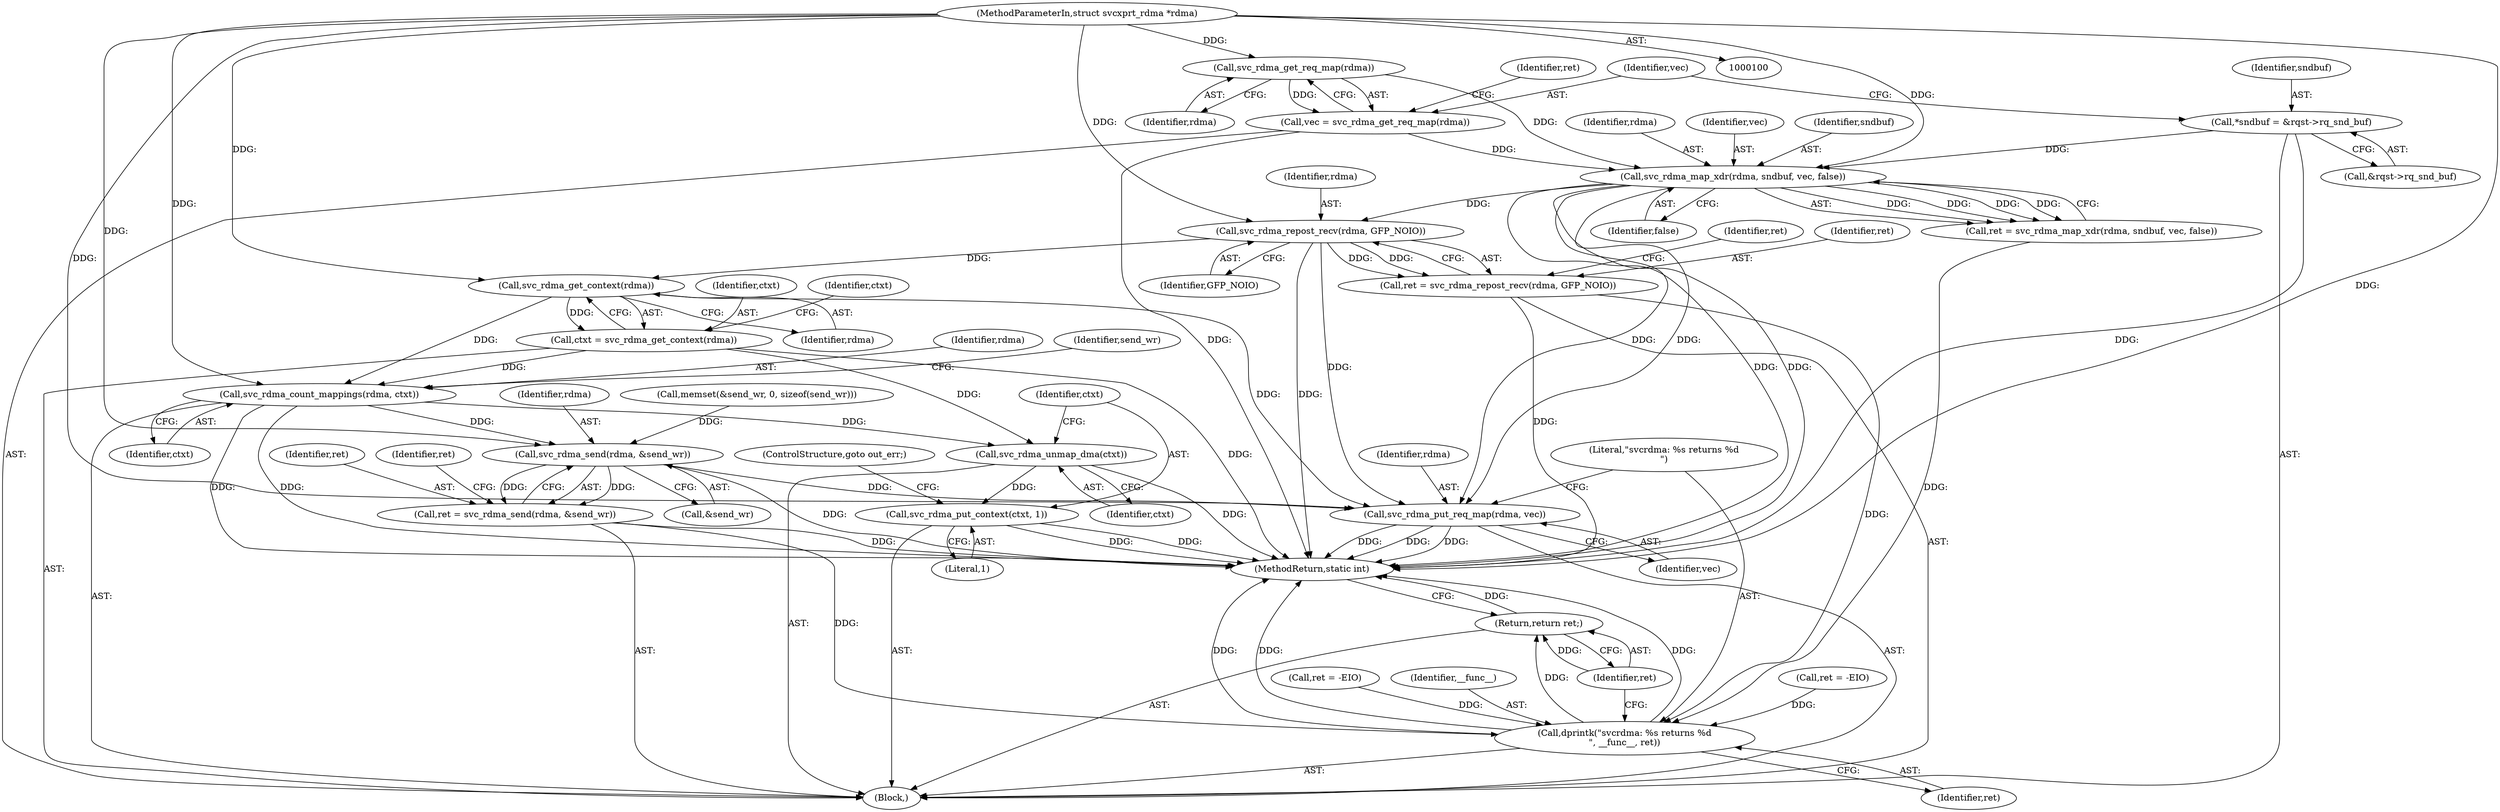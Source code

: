digraph "1_linux_c70422f760c120480fee4de6c38804c72aa26bc1_22@API" {
"1000131" [label="(Call,svc_rdma_repost_recv(rdma, GFP_NOIO))"];
"1000121" [label="(Call,svc_rdma_map_xdr(rdma, sndbuf, vec, false))"];
"1000117" [label="(Call,svc_rdma_get_req_map(rdma))"];
"1000101" [label="(MethodParameterIn,struct svcxprt_rdma *rdma)"];
"1000105" [label="(Call,*sndbuf = &rqst->rq_snd_buf)"];
"1000115" [label="(Call,vec = svc_rdma_get_req_map(rdma))"];
"1000129" [label="(Call,ret = svc_rdma_repost_recv(rdma, GFP_NOIO))"];
"1000293" [label="(Call,dprintk(\"svcrdma: %s returns %d\n\", __func__, ret))"];
"1000297" [label="(Return,return ret;)"];
"1000139" [label="(Call,svc_rdma_get_context(rdma))"];
"1000137" [label="(Call,ctxt = svc_rdma_get_context(rdma))"];
"1000229" [label="(Call,svc_rdma_count_mappings(rdma, ctxt))"];
"1000277" [label="(Call,svc_rdma_send(rdma, &send_wr))"];
"1000275" [label="(Call,ret = svc_rdma_send(rdma, &send_wr))"];
"1000290" [label="(Call,svc_rdma_put_req_map(rdma, vec))"];
"1000300" [label="(Call,svc_rdma_unmap_dma(ctxt))"];
"1000302" [label="(Call,svc_rdma_put_context(ctxt, 1))"];
"1000278" [label="(Identifier,rdma)"];
"1000292" [label="(Identifier,vec)"];
"1000139" [label="(Call,svc_rdma_get_context(rdma))"];
"1000279" [label="(Call,&send_wr)"];
"1000224" [label="(Call,ret = -EIO)"];
"1000122" [label="(Identifier,rdma)"];
"1000232" [label="(Call,memset(&send_wr, 0, sizeof(send_wr)))"];
"1000294" [label="(Literal,\"svcrdma: %s returns %d\n\")"];
"1000130" [label="(Identifier,ret)"];
"1000297" [label="(Return,return ret;)"];
"1000137" [label="(Call,ctxt = svc_rdma_get_context(rdma))"];
"1000291" [label="(Identifier,rdma)"];
"1000284" [label="(Call,ret = -EIO)"];
"1000301" [label="(Identifier,ctxt)"];
"1000303" [label="(Identifier,ctxt)"];
"1000117" [label="(Call,svc_rdma_get_req_map(rdma))"];
"1000277" [label="(Call,svc_rdma_send(rdma, &send_wr))"];
"1000295" [label="(Identifier,__func__)"];
"1000140" [label="(Identifier,rdma)"];
"1000305" [label="(ControlStructure,goto out_err;)"];
"1000120" [label="(Identifier,ret)"];
"1000101" [label="(MethodParameterIn,struct svcxprt_rdma *rdma)"];
"1000118" [label="(Identifier,rdma)"];
"1000290" [label="(Call,svc_rdma_put_req_map(rdma, vec))"];
"1000119" [label="(Call,ret = svc_rdma_map_xdr(rdma, sndbuf, vec, false))"];
"1000135" [label="(Identifier,ret)"];
"1000138" [label="(Identifier,ctxt)"];
"1000298" [label="(Identifier,ret)"];
"1000230" [label="(Identifier,rdma)"];
"1000124" [label="(Identifier,vec)"];
"1000129" [label="(Call,ret = svc_rdma_repost_recv(rdma, GFP_NOIO))"];
"1000300" [label="(Call,svc_rdma_unmap_dma(ctxt))"];
"1000133" [label="(Identifier,GFP_NOIO)"];
"1000229" [label="(Call,svc_rdma_count_mappings(rdma, ctxt))"];
"1000131" [label="(Call,svc_rdma_repost_recv(rdma, GFP_NOIO))"];
"1000107" [label="(Call,&rqst->rq_snd_buf)"];
"1000125" [label="(Identifier,false)"];
"1000293" [label="(Call,dprintk(\"svcrdma: %s returns %d\n\", __func__, ret))"];
"1000304" [label="(Literal,1)"];
"1000103" [label="(Block,)"];
"1000106" [label="(Identifier,sndbuf)"];
"1000275" [label="(Call,ret = svc_rdma_send(rdma, &send_wr))"];
"1000282" [label="(Identifier,ret)"];
"1000116" [label="(Identifier,vec)"];
"1000115" [label="(Call,vec = svc_rdma_get_req_map(rdma))"];
"1000306" [label="(MethodReturn,static int)"];
"1000132" [label="(Identifier,rdma)"];
"1000231" [label="(Identifier,ctxt)"];
"1000276" [label="(Identifier,ret)"];
"1000234" [label="(Identifier,send_wr)"];
"1000105" [label="(Call,*sndbuf = &rqst->rq_snd_buf)"];
"1000121" [label="(Call,svc_rdma_map_xdr(rdma, sndbuf, vec, false))"];
"1000302" [label="(Call,svc_rdma_put_context(ctxt, 1))"];
"1000144" [label="(Identifier,ctxt)"];
"1000123" [label="(Identifier,sndbuf)"];
"1000296" [label="(Identifier,ret)"];
"1000131" -> "1000129"  [label="AST: "];
"1000131" -> "1000133"  [label="CFG: "];
"1000132" -> "1000131"  [label="AST: "];
"1000133" -> "1000131"  [label="AST: "];
"1000129" -> "1000131"  [label="CFG: "];
"1000131" -> "1000306"  [label="DDG: "];
"1000131" -> "1000129"  [label="DDG: "];
"1000131" -> "1000129"  [label="DDG: "];
"1000121" -> "1000131"  [label="DDG: "];
"1000101" -> "1000131"  [label="DDG: "];
"1000131" -> "1000139"  [label="DDG: "];
"1000131" -> "1000290"  [label="DDG: "];
"1000121" -> "1000119"  [label="AST: "];
"1000121" -> "1000125"  [label="CFG: "];
"1000122" -> "1000121"  [label="AST: "];
"1000123" -> "1000121"  [label="AST: "];
"1000124" -> "1000121"  [label="AST: "];
"1000125" -> "1000121"  [label="AST: "];
"1000119" -> "1000121"  [label="CFG: "];
"1000121" -> "1000306"  [label="DDG: "];
"1000121" -> "1000306"  [label="DDG: "];
"1000121" -> "1000119"  [label="DDG: "];
"1000121" -> "1000119"  [label="DDG: "];
"1000121" -> "1000119"  [label="DDG: "];
"1000121" -> "1000119"  [label="DDG: "];
"1000117" -> "1000121"  [label="DDG: "];
"1000101" -> "1000121"  [label="DDG: "];
"1000105" -> "1000121"  [label="DDG: "];
"1000115" -> "1000121"  [label="DDG: "];
"1000121" -> "1000290"  [label="DDG: "];
"1000121" -> "1000290"  [label="DDG: "];
"1000117" -> "1000115"  [label="AST: "];
"1000117" -> "1000118"  [label="CFG: "];
"1000118" -> "1000117"  [label="AST: "];
"1000115" -> "1000117"  [label="CFG: "];
"1000117" -> "1000115"  [label="DDG: "];
"1000101" -> "1000117"  [label="DDG: "];
"1000101" -> "1000100"  [label="AST: "];
"1000101" -> "1000306"  [label="DDG: "];
"1000101" -> "1000139"  [label="DDG: "];
"1000101" -> "1000229"  [label="DDG: "];
"1000101" -> "1000277"  [label="DDG: "];
"1000101" -> "1000290"  [label="DDG: "];
"1000105" -> "1000103"  [label="AST: "];
"1000105" -> "1000107"  [label="CFG: "];
"1000106" -> "1000105"  [label="AST: "];
"1000107" -> "1000105"  [label="AST: "];
"1000116" -> "1000105"  [label="CFG: "];
"1000105" -> "1000306"  [label="DDG: "];
"1000115" -> "1000103"  [label="AST: "];
"1000116" -> "1000115"  [label="AST: "];
"1000120" -> "1000115"  [label="CFG: "];
"1000115" -> "1000306"  [label="DDG: "];
"1000129" -> "1000103"  [label="AST: "];
"1000130" -> "1000129"  [label="AST: "];
"1000135" -> "1000129"  [label="CFG: "];
"1000129" -> "1000306"  [label="DDG: "];
"1000129" -> "1000293"  [label="DDG: "];
"1000293" -> "1000103"  [label="AST: "];
"1000293" -> "1000296"  [label="CFG: "];
"1000294" -> "1000293"  [label="AST: "];
"1000295" -> "1000293"  [label="AST: "];
"1000296" -> "1000293"  [label="AST: "];
"1000298" -> "1000293"  [label="CFG: "];
"1000293" -> "1000306"  [label="DDG: "];
"1000293" -> "1000306"  [label="DDG: "];
"1000293" -> "1000306"  [label="DDG: "];
"1000224" -> "1000293"  [label="DDG: "];
"1000284" -> "1000293"  [label="DDG: "];
"1000275" -> "1000293"  [label="DDG: "];
"1000119" -> "1000293"  [label="DDG: "];
"1000293" -> "1000297"  [label="DDG: "];
"1000297" -> "1000103"  [label="AST: "];
"1000297" -> "1000298"  [label="CFG: "];
"1000298" -> "1000297"  [label="AST: "];
"1000306" -> "1000297"  [label="CFG: "];
"1000297" -> "1000306"  [label="DDG: "];
"1000298" -> "1000297"  [label="DDG: "];
"1000139" -> "1000137"  [label="AST: "];
"1000139" -> "1000140"  [label="CFG: "];
"1000140" -> "1000139"  [label="AST: "];
"1000137" -> "1000139"  [label="CFG: "];
"1000139" -> "1000137"  [label="DDG: "];
"1000139" -> "1000229"  [label="DDG: "];
"1000139" -> "1000290"  [label="DDG: "];
"1000137" -> "1000103"  [label="AST: "];
"1000138" -> "1000137"  [label="AST: "];
"1000144" -> "1000137"  [label="CFG: "];
"1000137" -> "1000306"  [label="DDG: "];
"1000137" -> "1000229"  [label="DDG: "];
"1000137" -> "1000300"  [label="DDG: "];
"1000229" -> "1000103"  [label="AST: "];
"1000229" -> "1000231"  [label="CFG: "];
"1000230" -> "1000229"  [label="AST: "];
"1000231" -> "1000229"  [label="AST: "];
"1000234" -> "1000229"  [label="CFG: "];
"1000229" -> "1000306"  [label="DDG: "];
"1000229" -> "1000306"  [label="DDG: "];
"1000229" -> "1000277"  [label="DDG: "];
"1000229" -> "1000300"  [label="DDG: "];
"1000277" -> "1000275"  [label="AST: "];
"1000277" -> "1000279"  [label="CFG: "];
"1000278" -> "1000277"  [label="AST: "];
"1000279" -> "1000277"  [label="AST: "];
"1000275" -> "1000277"  [label="CFG: "];
"1000277" -> "1000306"  [label="DDG: "];
"1000277" -> "1000275"  [label="DDG: "];
"1000277" -> "1000275"  [label="DDG: "];
"1000232" -> "1000277"  [label="DDG: "];
"1000277" -> "1000290"  [label="DDG: "];
"1000275" -> "1000103"  [label="AST: "];
"1000276" -> "1000275"  [label="AST: "];
"1000282" -> "1000275"  [label="CFG: "];
"1000275" -> "1000306"  [label="DDG: "];
"1000290" -> "1000103"  [label="AST: "];
"1000290" -> "1000292"  [label="CFG: "];
"1000291" -> "1000290"  [label="AST: "];
"1000292" -> "1000290"  [label="AST: "];
"1000294" -> "1000290"  [label="CFG: "];
"1000290" -> "1000306"  [label="DDG: "];
"1000290" -> "1000306"  [label="DDG: "];
"1000290" -> "1000306"  [label="DDG: "];
"1000300" -> "1000103"  [label="AST: "];
"1000300" -> "1000301"  [label="CFG: "];
"1000301" -> "1000300"  [label="AST: "];
"1000303" -> "1000300"  [label="CFG: "];
"1000300" -> "1000306"  [label="DDG: "];
"1000300" -> "1000302"  [label="DDG: "];
"1000302" -> "1000103"  [label="AST: "];
"1000302" -> "1000304"  [label="CFG: "];
"1000303" -> "1000302"  [label="AST: "];
"1000304" -> "1000302"  [label="AST: "];
"1000305" -> "1000302"  [label="CFG: "];
"1000302" -> "1000306"  [label="DDG: "];
"1000302" -> "1000306"  [label="DDG: "];
}
